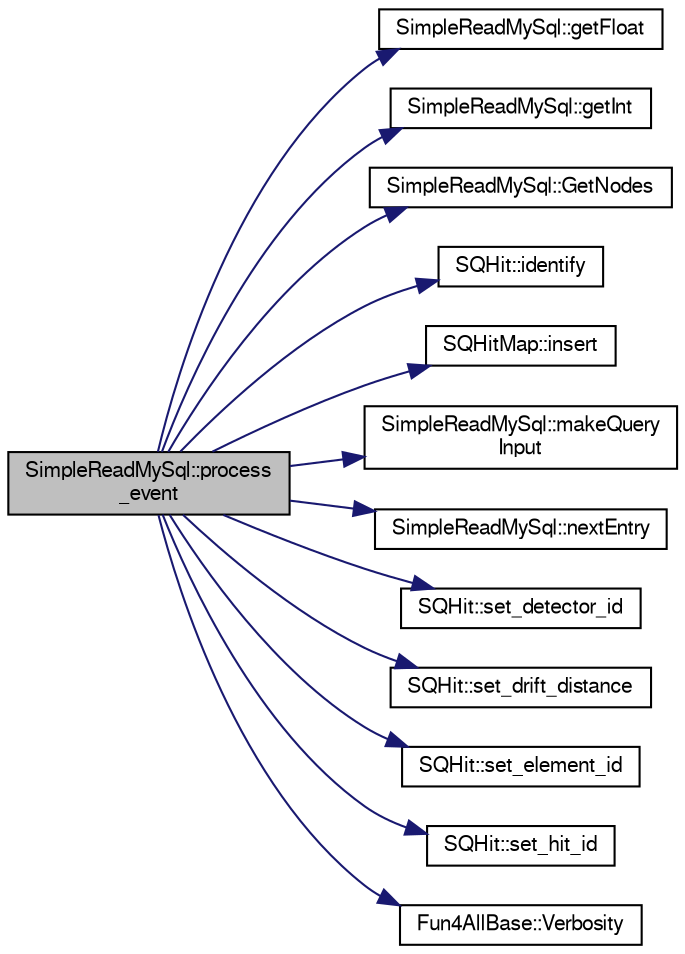digraph "SimpleReadMySql::process_event"
{
  bgcolor="transparent";
  edge [fontname="FreeSans",fontsize="10",labelfontname="FreeSans",labelfontsize="10"];
  node [fontname="FreeSans",fontsize="10",shape=record];
  rankdir="LR";
  Node1 [label="SimpleReadMySql::process\l_event",height=0.2,width=0.4,color="black", fillcolor="grey75", style="filled" fontcolor="black"];
  Node1 -> Node2 [color="midnightblue",fontsize="10",style="solid",fontname="FreeSans"];
  Node2 [label="SimpleReadMySql::getFloat",height=0.2,width=0.4,color="black",URL="$d0/d68/classSimpleReadMySql.html#a44db8f81a3a5a64362283ef74cb2b227"];
  Node1 -> Node3 [color="midnightblue",fontsize="10",style="solid",fontname="FreeSans"];
  Node3 [label="SimpleReadMySql::getInt",height=0.2,width=0.4,color="black",URL="$d0/d68/classSimpleReadMySql.html#a3e12b15174d064199a227eeb4ebc1266"];
  Node1 -> Node4 [color="midnightblue",fontsize="10",style="solid",fontname="FreeSans"];
  Node4 [label="SimpleReadMySql::GetNodes",height=0.2,width=0.4,color="black",URL="$d0/d68/classSimpleReadMySql.html#a7d5aeec56556a7be866fc2e246f5117b"];
  Node1 -> Node5 [color="midnightblue",fontsize="10",style="solid",fontname="FreeSans"];
  Node5 [label="SQHit::identify",height=0.2,width=0.4,color="black",URL="$de/d79/classSQHit.html#abc03f98a4ede79c131d279132b555789"];
  Node1 -> Node6 [color="midnightblue",fontsize="10",style="solid",fontname="FreeSans"];
  Node6 [label="SQHitMap::insert",height=0.2,width=0.4,color="black",URL="$d0/dac/classSQHitMap.html#a2c7dab0e24b5e6df33552abbf5146b63"];
  Node1 -> Node7 [color="midnightblue",fontsize="10",style="solid",fontname="FreeSans"];
  Node7 [label="SimpleReadMySql::makeQuery\lInput",height=0.2,width=0.4,color="black",URL="$d0/d68/classSimpleReadMySql.html#a866d18a61731bd885c745e5aaff2b4e6"];
  Node1 -> Node8 [color="midnightblue",fontsize="10",style="solid",fontname="FreeSans"];
  Node8 [label="SimpleReadMySql::nextEntry",height=0.2,width=0.4,color="black",URL="$d0/d68/classSimpleReadMySql.html#ad8c384caab5203a7bfedfefd1a356b0b"];
  Node1 -> Node9 [color="midnightblue",fontsize="10",style="solid",fontname="FreeSans"];
  Node9 [label="SQHit::set_detector_id",height=0.2,width=0.4,color="black",URL="$de/d79/classSQHit.html#a9497f045fe7b60f98f6d62c75aa58c36"];
  Node1 -> Node10 [color="midnightblue",fontsize="10",style="solid",fontname="FreeSans"];
  Node10 [label="SQHit::set_drift_distance",height=0.2,width=0.4,color="black",URL="$de/d79/classSQHit.html#ac4a04a2324c69db1a38fa0b19040b361"];
  Node1 -> Node11 [color="midnightblue",fontsize="10",style="solid",fontname="FreeSans"];
  Node11 [label="SQHit::set_element_id",height=0.2,width=0.4,color="black",URL="$de/d79/classSQHit.html#a3ba426998ce6bd9061e3d821dbf8d80e"];
  Node1 -> Node12 [color="midnightblue",fontsize="10",style="solid",fontname="FreeSans"];
  Node12 [label="SQHit::set_hit_id",height=0.2,width=0.4,color="black",URL="$de/d79/classSQHit.html#a51f264b3d3a56f8d897e7e00f05ad6d6"];
  Node1 -> Node13 [color="midnightblue",fontsize="10",style="solid",fontname="FreeSans"];
  Node13 [label="Fun4AllBase::Verbosity",height=0.2,width=0.4,color="black",URL="$d5/dec/classFun4AllBase.html#a8a5c77a92bdac6bc043476e132379a40",tooltip="Gets the verbosity of this module. "];
}

